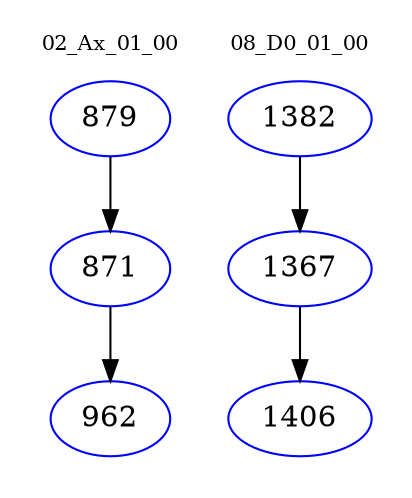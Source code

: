digraph{
subgraph cluster_0 {
color = white
label = "02_Ax_01_00";
fontsize=10;
T0_879 [label="879", color="blue"]
T0_879 -> T0_871 [color="black"]
T0_871 [label="871", color="blue"]
T0_871 -> T0_962 [color="black"]
T0_962 [label="962", color="blue"]
}
subgraph cluster_1 {
color = white
label = "08_D0_01_00";
fontsize=10;
T1_1382 [label="1382", color="blue"]
T1_1382 -> T1_1367 [color="black"]
T1_1367 [label="1367", color="blue"]
T1_1367 -> T1_1406 [color="black"]
T1_1406 [label="1406", color="blue"]
}
}
